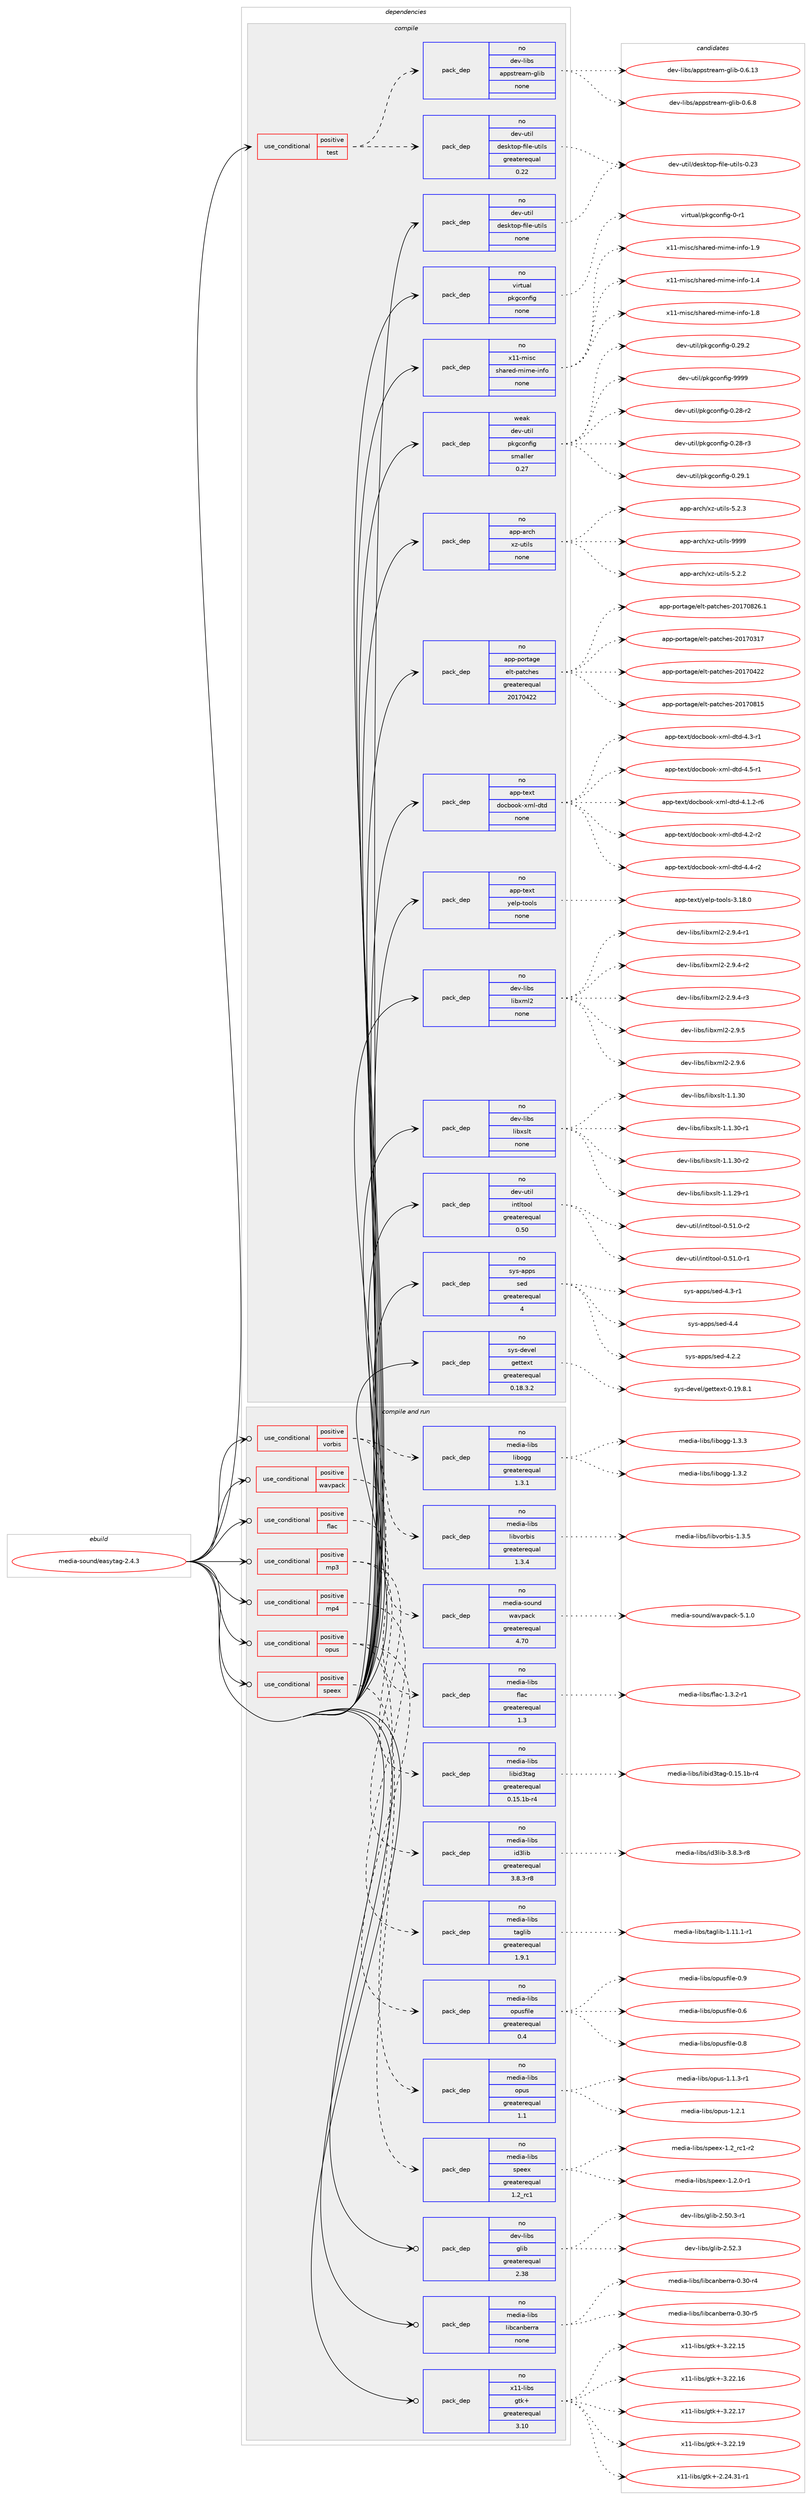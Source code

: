 digraph prolog {

# *************
# Graph options
# *************

newrank=true;
concentrate=true;
compound=true;
graph [rankdir=LR,fontname=Helvetica,fontsize=10,ranksep=1.5];#, ranksep=2.5, nodesep=0.2];
edge  [arrowhead=vee];
node  [fontname=Helvetica,fontsize=10];

# **********
# The ebuild
# **********

subgraph cluster_leftcol {
color=gray;
rank=same;
label=<<i>ebuild</i>>;
id [label="media-sound/easytag-2.4.3", color=red, width=4, href="../media-sound/easytag-2.4.3.svg"];
}

# ****************
# The dependencies
# ****************

subgraph cluster_midcol {
color=gray;
label=<<i>dependencies</i>>;
subgraph cluster_compile {
fillcolor="#eeeeee";
style=filled;
label=<<i>compile</i>>;
subgraph cond93277 {
dependency380369 [label=<<TABLE BORDER="0" CELLBORDER="1" CELLSPACING="0" CELLPADDING="4"><TR><TD ROWSPAN="3" CELLPADDING="10">use_conditional</TD></TR><TR><TD>positive</TD></TR><TR><TD>test</TD></TR></TABLE>>, shape=none, color=red];
subgraph pack280979 {
dependency380370 [label=<<TABLE BORDER="0" CELLBORDER="1" CELLSPACING="0" CELLPADDING="4" WIDTH="220"><TR><TD ROWSPAN="6" CELLPADDING="30">pack_dep</TD></TR><TR><TD WIDTH="110">no</TD></TR><TR><TD>dev-libs</TD></TR><TR><TD>appstream-glib</TD></TR><TR><TD>none</TD></TR><TR><TD></TD></TR></TABLE>>, shape=none, color=blue];
}
dependency380369:e -> dependency380370:w [weight=20,style="dashed",arrowhead="vee"];
subgraph pack280980 {
dependency380371 [label=<<TABLE BORDER="0" CELLBORDER="1" CELLSPACING="0" CELLPADDING="4" WIDTH="220"><TR><TD ROWSPAN="6" CELLPADDING="30">pack_dep</TD></TR><TR><TD WIDTH="110">no</TD></TR><TR><TD>dev-util</TD></TR><TR><TD>desktop-file-utils</TD></TR><TR><TD>greaterequal</TD></TR><TR><TD>0.22</TD></TR></TABLE>>, shape=none, color=blue];
}
dependency380369:e -> dependency380371:w [weight=20,style="dashed",arrowhead="vee"];
}
id:e -> dependency380369:w [weight=20,style="solid",arrowhead="vee"];
subgraph pack280981 {
dependency380372 [label=<<TABLE BORDER="0" CELLBORDER="1" CELLSPACING="0" CELLPADDING="4" WIDTH="220"><TR><TD ROWSPAN="6" CELLPADDING="30">pack_dep</TD></TR><TR><TD WIDTH="110">no</TD></TR><TR><TD>app-arch</TD></TR><TR><TD>xz-utils</TD></TR><TR><TD>none</TD></TR><TR><TD></TD></TR></TABLE>>, shape=none, color=blue];
}
id:e -> dependency380372:w [weight=20,style="solid",arrowhead="vee"];
subgraph pack280982 {
dependency380373 [label=<<TABLE BORDER="0" CELLBORDER="1" CELLSPACING="0" CELLPADDING="4" WIDTH="220"><TR><TD ROWSPAN="6" CELLPADDING="30">pack_dep</TD></TR><TR><TD WIDTH="110">no</TD></TR><TR><TD>app-portage</TD></TR><TR><TD>elt-patches</TD></TR><TR><TD>greaterequal</TD></TR><TR><TD>20170422</TD></TR></TABLE>>, shape=none, color=blue];
}
id:e -> dependency380373:w [weight=20,style="solid",arrowhead="vee"];
subgraph pack280983 {
dependency380374 [label=<<TABLE BORDER="0" CELLBORDER="1" CELLSPACING="0" CELLPADDING="4" WIDTH="220"><TR><TD ROWSPAN="6" CELLPADDING="30">pack_dep</TD></TR><TR><TD WIDTH="110">no</TD></TR><TR><TD>app-text</TD></TR><TR><TD>docbook-xml-dtd</TD></TR><TR><TD>none</TD></TR><TR><TD></TD></TR></TABLE>>, shape=none, color=blue];
}
id:e -> dependency380374:w [weight=20,style="solid",arrowhead="vee"];
subgraph pack280984 {
dependency380375 [label=<<TABLE BORDER="0" CELLBORDER="1" CELLSPACING="0" CELLPADDING="4" WIDTH="220"><TR><TD ROWSPAN="6" CELLPADDING="30">pack_dep</TD></TR><TR><TD WIDTH="110">no</TD></TR><TR><TD>app-text</TD></TR><TR><TD>yelp-tools</TD></TR><TR><TD>none</TD></TR><TR><TD></TD></TR></TABLE>>, shape=none, color=blue];
}
id:e -> dependency380375:w [weight=20,style="solid",arrowhead="vee"];
subgraph pack280985 {
dependency380376 [label=<<TABLE BORDER="0" CELLBORDER="1" CELLSPACING="0" CELLPADDING="4" WIDTH="220"><TR><TD ROWSPAN="6" CELLPADDING="30">pack_dep</TD></TR><TR><TD WIDTH="110">no</TD></TR><TR><TD>dev-libs</TD></TR><TR><TD>libxml2</TD></TR><TR><TD>none</TD></TR><TR><TD></TD></TR></TABLE>>, shape=none, color=blue];
}
id:e -> dependency380376:w [weight=20,style="solid",arrowhead="vee"];
subgraph pack280986 {
dependency380377 [label=<<TABLE BORDER="0" CELLBORDER="1" CELLSPACING="0" CELLPADDING="4" WIDTH="220"><TR><TD ROWSPAN="6" CELLPADDING="30">pack_dep</TD></TR><TR><TD WIDTH="110">no</TD></TR><TR><TD>dev-libs</TD></TR><TR><TD>libxslt</TD></TR><TR><TD>none</TD></TR><TR><TD></TD></TR></TABLE>>, shape=none, color=blue];
}
id:e -> dependency380377:w [weight=20,style="solid",arrowhead="vee"];
subgraph pack280987 {
dependency380378 [label=<<TABLE BORDER="0" CELLBORDER="1" CELLSPACING="0" CELLPADDING="4" WIDTH="220"><TR><TD ROWSPAN="6" CELLPADDING="30">pack_dep</TD></TR><TR><TD WIDTH="110">no</TD></TR><TR><TD>dev-util</TD></TR><TR><TD>desktop-file-utils</TD></TR><TR><TD>none</TD></TR><TR><TD></TD></TR></TABLE>>, shape=none, color=blue];
}
id:e -> dependency380378:w [weight=20,style="solid",arrowhead="vee"];
subgraph pack280988 {
dependency380379 [label=<<TABLE BORDER="0" CELLBORDER="1" CELLSPACING="0" CELLPADDING="4" WIDTH="220"><TR><TD ROWSPAN="6" CELLPADDING="30">pack_dep</TD></TR><TR><TD WIDTH="110">no</TD></TR><TR><TD>dev-util</TD></TR><TR><TD>intltool</TD></TR><TR><TD>greaterequal</TD></TR><TR><TD>0.50</TD></TR></TABLE>>, shape=none, color=blue];
}
id:e -> dependency380379:w [weight=20,style="solid",arrowhead="vee"];
subgraph pack280989 {
dependency380380 [label=<<TABLE BORDER="0" CELLBORDER="1" CELLSPACING="0" CELLPADDING="4" WIDTH="220"><TR><TD ROWSPAN="6" CELLPADDING="30">pack_dep</TD></TR><TR><TD WIDTH="110">no</TD></TR><TR><TD>sys-apps</TD></TR><TR><TD>sed</TD></TR><TR><TD>greaterequal</TD></TR><TR><TD>4</TD></TR></TABLE>>, shape=none, color=blue];
}
id:e -> dependency380380:w [weight=20,style="solid",arrowhead="vee"];
subgraph pack280990 {
dependency380381 [label=<<TABLE BORDER="0" CELLBORDER="1" CELLSPACING="0" CELLPADDING="4" WIDTH="220"><TR><TD ROWSPAN="6" CELLPADDING="30">pack_dep</TD></TR><TR><TD WIDTH="110">no</TD></TR><TR><TD>sys-devel</TD></TR><TR><TD>gettext</TD></TR><TR><TD>greaterequal</TD></TR><TR><TD>0.18.3.2</TD></TR></TABLE>>, shape=none, color=blue];
}
id:e -> dependency380381:w [weight=20,style="solid",arrowhead="vee"];
subgraph pack280991 {
dependency380382 [label=<<TABLE BORDER="0" CELLBORDER="1" CELLSPACING="0" CELLPADDING="4" WIDTH="220"><TR><TD ROWSPAN="6" CELLPADDING="30">pack_dep</TD></TR><TR><TD WIDTH="110">no</TD></TR><TR><TD>virtual</TD></TR><TR><TD>pkgconfig</TD></TR><TR><TD>none</TD></TR><TR><TD></TD></TR></TABLE>>, shape=none, color=blue];
}
id:e -> dependency380382:w [weight=20,style="solid",arrowhead="vee"];
subgraph pack280992 {
dependency380383 [label=<<TABLE BORDER="0" CELLBORDER="1" CELLSPACING="0" CELLPADDING="4" WIDTH="220"><TR><TD ROWSPAN="6" CELLPADDING="30">pack_dep</TD></TR><TR><TD WIDTH="110">no</TD></TR><TR><TD>x11-misc</TD></TR><TR><TD>shared-mime-info</TD></TR><TR><TD>none</TD></TR><TR><TD></TD></TR></TABLE>>, shape=none, color=blue];
}
id:e -> dependency380383:w [weight=20,style="solid",arrowhead="vee"];
subgraph pack280993 {
dependency380384 [label=<<TABLE BORDER="0" CELLBORDER="1" CELLSPACING="0" CELLPADDING="4" WIDTH="220"><TR><TD ROWSPAN="6" CELLPADDING="30">pack_dep</TD></TR><TR><TD WIDTH="110">weak</TD></TR><TR><TD>dev-util</TD></TR><TR><TD>pkgconfig</TD></TR><TR><TD>smaller</TD></TR><TR><TD>0.27</TD></TR></TABLE>>, shape=none, color=blue];
}
id:e -> dependency380384:w [weight=20,style="solid",arrowhead="vee"];
}
subgraph cluster_compileandrun {
fillcolor="#eeeeee";
style=filled;
label=<<i>compile and run</i>>;
subgraph cond93278 {
dependency380385 [label=<<TABLE BORDER="0" CELLBORDER="1" CELLSPACING="0" CELLPADDING="4"><TR><TD ROWSPAN="3" CELLPADDING="10">use_conditional</TD></TR><TR><TD>positive</TD></TR><TR><TD>flac</TD></TR></TABLE>>, shape=none, color=red];
subgraph pack280994 {
dependency380386 [label=<<TABLE BORDER="0" CELLBORDER="1" CELLSPACING="0" CELLPADDING="4" WIDTH="220"><TR><TD ROWSPAN="6" CELLPADDING="30">pack_dep</TD></TR><TR><TD WIDTH="110">no</TD></TR><TR><TD>media-libs</TD></TR><TR><TD>flac</TD></TR><TR><TD>greaterequal</TD></TR><TR><TD>1.3</TD></TR></TABLE>>, shape=none, color=blue];
}
dependency380385:e -> dependency380386:w [weight=20,style="dashed",arrowhead="vee"];
}
id:e -> dependency380385:w [weight=20,style="solid",arrowhead="odotvee"];
subgraph cond93279 {
dependency380387 [label=<<TABLE BORDER="0" CELLBORDER="1" CELLSPACING="0" CELLPADDING="4"><TR><TD ROWSPAN="3" CELLPADDING="10">use_conditional</TD></TR><TR><TD>positive</TD></TR><TR><TD>mp3</TD></TR></TABLE>>, shape=none, color=red];
subgraph pack280995 {
dependency380388 [label=<<TABLE BORDER="0" CELLBORDER="1" CELLSPACING="0" CELLPADDING="4" WIDTH="220"><TR><TD ROWSPAN="6" CELLPADDING="30">pack_dep</TD></TR><TR><TD WIDTH="110">no</TD></TR><TR><TD>media-libs</TD></TR><TR><TD>id3lib</TD></TR><TR><TD>greaterequal</TD></TR><TR><TD>3.8.3-r8</TD></TR></TABLE>>, shape=none, color=blue];
}
dependency380387:e -> dependency380388:w [weight=20,style="dashed",arrowhead="vee"];
subgraph pack280996 {
dependency380389 [label=<<TABLE BORDER="0" CELLBORDER="1" CELLSPACING="0" CELLPADDING="4" WIDTH="220"><TR><TD ROWSPAN="6" CELLPADDING="30">pack_dep</TD></TR><TR><TD WIDTH="110">no</TD></TR><TR><TD>media-libs</TD></TR><TR><TD>libid3tag</TD></TR><TR><TD>greaterequal</TD></TR><TR><TD>0.15.1b-r4</TD></TR></TABLE>>, shape=none, color=blue];
}
dependency380387:e -> dependency380389:w [weight=20,style="dashed",arrowhead="vee"];
}
id:e -> dependency380387:w [weight=20,style="solid",arrowhead="odotvee"];
subgraph cond93280 {
dependency380390 [label=<<TABLE BORDER="0" CELLBORDER="1" CELLSPACING="0" CELLPADDING="4"><TR><TD ROWSPAN="3" CELLPADDING="10">use_conditional</TD></TR><TR><TD>positive</TD></TR><TR><TD>mp4</TD></TR></TABLE>>, shape=none, color=red];
subgraph pack280997 {
dependency380391 [label=<<TABLE BORDER="0" CELLBORDER="1" CELLSPACING="0" CELLPADDING="4" WIDTH="220"><TR><TD ROWSPAN="6" CELLPADDING="30">pack_dep</TD></TR><TR><TD WIDTH="110">no</TD></TR><TR><TD>media-libs</TD></TR><TR><TD>taglib</TD></TR><TR><TD>greaterequal</TD></TR><TR><TD>1.9.1</TD></TR></TABLE>>, shape=none, color=blue];
}
dependency380390:e -> dependency380391:w [weight=20,style="dashed",arrowhead="vee"];
}
id:e -> dependency380390:w [weight=20,style="solid",arrowhead="odotvee"];
subgraph cond93281 {
dependency380392 [label=<<TABLE BORDER="0" CELLBORDER="1" CELLSPACING="0" CELLPADDING="4"><TR><TD ROWSPAN="3" CELLPADDING="10">use_conditional</TD></TR><TR><TD>positive</TD></TR><TR><TD>opus</TD></TR></TABLE>>, shape=none, color=red];
subgraph pack280998 {
dependency380393 [label=<<TABLE BORDER="0" CELLBORDER="1" CELLSPACING="0" CELLPADDING="4" WIDTH="220"><TR><TD ROWSPAN="6" CELLPADDING="30">pack_dep</TD></TR><TR><TD WIDTH="110">no</TD></TR><TR><TD>media-libs</TD></TR><TR><TD>opus</TD></TR><TR><TD>greaterequal</TD></TR><TR><TD>1.1</TD></TR></TABLE>>, shape=none, color=blue];
}
dependency380392:e -> dependency380393:w [weight=20,style="dashed",arrowhead="vee"];
subgraph pack280999 {
dependency380394 [label=<<TABLE BORDER="0" CELLBORDER="1" CELLSPACING="0" CELLPADDING="4" WIDTH="220"><TR><TD ROWSPAN="6" CELLPADDING="30">pack_dep</TD></TR><TR><TD WIDTH="110">no</TD></TR><TR><TD>media-libs</TD></TR><TR><TD>opusfile</TD></TR><TR><TD>greaterequal</TD></TR><TR><TD>0.4</TD></TR></TABLE>>, shape=none, color=blue];
}
dependency380392:e -> dependency380394:w [weight=20,style="dashed",arrowhead="vee"];
}
id:e -> dependency380392:w [weight=20,style="solid",arrowhead="odotvee"];
subgraph cond93282 {
dependency380395 [label=<<TABLE BORDER="0" CELLBORDER="1" CELLSPACING="0" CELLPADDING="4"><TR><TD ROWSPAN="3" CELLPADDING="10">use_conditional</TD></TR><TR><TD>positive</TD></TR><TR><TD>speex</TD></TR></TABLE>>, shape=none, color=red];
subgraph pack281000 {
dependency380396 [label=<<TABLE BORDER="0" CELLBORDER="1" CELLSPACING="0" CELLPADDING="4" WIDTH="220"><TR><TD ROWSPAN="6" CELLPADDING="30">pack_dep</TD></TR><TR><TD WIDTH="110">no</TD></TR><TR><TD>media-libs</TD></TR><TR><TD>speex</TD></TR><TR><TD>greaterequal</TD></TR><TR><TD>1.2_rc1</TD></TR></TABLE>>, shape=none, color=blue];
}
dependency380395:e -> dependency380396:w [weight=20,style="dashed",arrowhead="vee"];
}
id:e -> dependency380395:w [weight=20,style="solid",arrowhead="odotvee"];
subgraph cond93283 {
dependency380397 [label=<<TABLE BORDER="0" CELLBORDER="1" CELLSPACING="0" CELLPADDING="4"><TR><TD ROWSPAN="3" CELLPADDING="10">use_conditional</TD></TR><TR><TD>positive</TD></TR><TR><TD>vorbis</TD></TR></TABLE>>, shape=none, color=red];
subgraph pack281001 {
dependency380398 [label=<<TABLE BORDER="0" CELLBORDER="1" CELLSPACING="0" CELLPADDING="4" WIDTH="220"><TR><TD ROWSPAN="6" CELLPADDING="30">pack_dep</TD></TR><TR><TD WIDTH="110">no</TD></TR><TR><TD>media-libs</TD></TR><TR><TD>libogg</TD></TR><TR><TD>greaterequal</TD></TR><TR><TD>1.3.1</TD></TR></TABLE>>, shape=none, color=blue];
}
dependency380397:e -> dependency380398:w [weight=20,style="dashed",arrowhead="vee"];
subgraph pack281002 {
dependency380399 [label=<<TABLE BORDER="0" CELLBORDER="1" CELLSPACING="0" CELLPADDING="4" WIDTH="220"><TR><TD ROWSPAN="6" CELLPADDING="30">pack_dep</TD></TR><TR><TD WIDTH="110">no</TD></TR><TR><TD>media-libs</TD></TR><TR><TD>libvorbis</TD></TR><TR><TD>greaterequal</TD></TR><TR><TD>1.3.4</TD></TR></TABLE>>, shape=none, color=blue];
}
dependency380397:e -> dependency380399:w [weight=20,style="dashed",arrowhead="vee"];
}
id:e -> dependency380397:w [weight=20,style="solid",arrowhead="odotvee"];
subgraph cond93284 {
dependency380400 [label=<<TABLE BORDER="0" CELLBORDER="1" CELLSPACING="0" CELLPADDING="4"><TR><TD ROWSPAN="3" CELLPADDING="10">use_conditional</TD></TR><TR><TD>positive</TD></TR><TR><TD>wavpack</TD></TR></TABLE>>, shape=none, color=red];
subgraph pack281003 {
dependency380401 [label=<<TABLE BORDER="0" CELLBORDER="1" CELLSPACING="0" CELLPADDING="4" WIDTH="220"><TR><TD ROWSPAN="6" CELLPADDING="30">pack_dep</TD></TR><TR><TD WIDTH="110">no</TD></TR><TR><TD>media-sound</TD></TR><TR><TD>wavpack</TD></TR><TR><TD>greaterequal</TD></TR><TR><TD>4.70</TD></TR></TABLE>>, shape=none, color=blue];
}
dependency380400:e -> dependency380401:w [weight=20,style="dashed",arrowhead="vee"];
}
id:e -> dependency380400:w [weight=20,style="solid",arrowhead="odotvee"];
subgraph pack281004 {
dependency380402 [label=<<TABLE BORDER="0" CELLBORDER="1" CELLSPACING="0" CELLPADDING="4" WIDTH="220"><TR><TD ROWSPAN="6" CELLPADDING="30">pack_dep</TD></TR><TR><TD WIDTH="110">no</TD></TR><TR><TD>dev-libs</TD></TR><TR><TD>glib</TD></TR><TR><TD>greaterequal</TD></TR><TR><TD>2.38</TD></TR></TABLE>>, shape=none, color=blue];
}
id:e -> dependency380402:w [weight=20,style="solid",arrowhead="odotvee"];
subgraph pack281005 {
dependency380403 [label=<<TABLE BORDER="0" CELLBORDER="1" CELLSPACING="0" CELLPADDING="4" WIDTH="220"><TR><TD ROWSPAN="6" CELLPADDING="30">pack_dep</TD></TR><TR><TD WIDTH="110">no</TD></TR><TR><TD>media-libs</TD></TR><TR><TD>libcanberra</TD></TR><TR><TD>none</TD></TR><TR><TD></TD></TR></TABLE>>, shape=none, color=blue];
}
id:e -> dependency380403:w [weight=20,style="solid",arrowhead="odotvee"];
subgraph pack281006 {
dependency380404 [label=<<TABLE BORDER="0" CELLBORDER="1" CELLSPACING="0" CELLPADDING="4" WIDTH="220"><TR><TD ROWSPAN="6" CELLPADDING="30">pack_dep</TD></TR><TR><TD WIDTH="110">no</TD></TR><TR><TD>x11-libs</TD></TR><TR><TD>gtk+</TD></TR><TR><TD>greaterequal</TD></TR><TR><TD>3.10</TD></TR></TABLE>>, shape=none, color=blue];
}
id:e -> dependency380404:w [weight=20,style="solid",arrowhead="odotvee"];
}
subgraph cluster_run {
fillcolor="#eeeeee";
style=filled;
label=<<i>run</i>>;
}
}

# **************
# The candidates
# **************

subgraph cluster_choices {
rank=same;
color=gray;
label=<<i>candidates</i>>;

subgraph choice280979 {
color=black;
nodesep=1;
choice1001011184510810598115479711211211511611410197109451031081059845484654464951 [label="dev-libs/appstream-glib-0.6.13", color=red, width=4,href="../dev-libs/appstream-glib-0.6.13.svg"];
choice10010111845108105981154797112112115116114101971094510310810598454846544656 [label="dev-libs/appstream-glib-0.6.8", color=red, width=4,href="../dev-libs/appstream-glib-0.6.8.svg"];
dependency380370:e -> choice1001011184510810598115479711211211511611410197109451031081059845484654464951:w [style=dotted,weight="100"];
dependency380370:e -> choice10010111845108105981154797112112115116114101971094510310810598454846544656:w [style=dotted,weight="100"];
}
subgraph choice280980 {
color=black;
nodesep=1;
choice100101118451171161051084710010111510711611111245102105108101451171161051081154548465051 [label="dev-util/desktop-file-utils-0.23", color=red, width=4,href="../dev-util/desktop-file-utils-0.23.svg"];
dependency380371:e -> choice100101118451171161051084710010111510711611111245102105108101451171161051081154548465051:w [style=dotted,weight="100"];
}
subgraph choice280981 {
color=black;
nodesep=1;
choice971121124597114991044712012245117116105108115455346504650 [label="app-arch/xz-utils-5.2.2", color=red, width=4,href="../app-arch/xz-utils-5.2.2.svg"];
choice971121124597114991044712012245117116105108115455346504651 [label="app-arch/xz-utils-5.2.3", color=red, width=4,href="../app-arch/xz-utils-5.2.3.svg"];
choice9711211245971149910447120122451171161051081154557575757 [label="app-arch/xz-utils-9999", color=red, width=4,href="../app-arch/xz-utils-9999.svg"];
dependency380372:e -> choice971121124597114991044712012245117116105108115455346504650:w [style=dotted,weight="100"];
dependency380372:e -> choice971121124597114991044712012245117116105108115455346504651:w [style=dotted,weight="100"];
dependency380372:e -> choice9711211245971149910447120122451171161051081154557575757:w [style=dotted,weight="100"];
}
subgraph choice280982 {
color=black;
nodesep=1;
choice97112112451121111141169710310147101108116451129711699104101115455048495548514955 [label="app-portage/elt-patches-20170317", color=red, width=4,href="../app-portage/elt-patches-20170317.svg"];
choice97112112451121111141169710310147101108116451129711699104101115455048495548525050 [label="app-portage/elt-patches-20170422", color=red, width=4,href="../app-portage/elt-patches-20170422.svg"];
choice97112112451121111141169710310147101108116451129711699104101115455048495548564953 [label="app-portage/elt-patches-20170815", color=red, width=4,href="../app-portage/elt-patches-20170815.svg"];
choice971121124511211111411697103101471011081164511297116991041011154550484955485650544649 [label="app-portage/elt-patches-20170826.1", color=red, width=4,href="../app-portage/elt-patches-20170826.1.svg"];
dependency380373:e -> choice97112112451121111141169710310147101108116451129711699104101115455048495548514955:w [style=dotted,weight="100"];
dependency380373:e -> choice97112112451121111141169710310147101108116451129711699104101115455048495548525050:w [style=dotted,weight="100"];
dependency380373:e -> choice97112112451121111141169710310147101108116451129711699104101115455048495548564953:w [style=dotted,weight="100"];
dependency380373:e -> choice971121124511211111411697103101471011081164511297116991041011154550484955485650544649:w [style=dotted,weight="100"];
}
subgraph choice280983 {
color=black;
nodesep=1;
choice971121124511610112011647100111999811111110745120109108451001161004552464946504511454 [label="app-text/docbook-xml-dtd-4.1.2-r6", color=red, width=4,href="../app-text/docbook-xml-dtd-4.1.2-r6.svg"];
choice97112112451161011201164710011199981111111074512010910845100116100455246504511450 [label="app-text/docbook-xml-dtd-4.2-r2", color=red, width=4,href="../app-text/docbook-xml-dtd-4.2-r2.svg"];
choice97112112451161011201164710011199981111111074512010910845100116100455246514511449 [label="app-text/docbook-xml-dtd-4.3-r1", color=red, width=4,href="../app-text/docbook-xml-dtd-4.3-r1.svg"];
choice97112112451161011201164710011199981111111074512010910845100116100455246524511450 [label="app-text/docbook-xml-dtd-4.4-r2", color=red, width=4,href="../app-text/docbook-xml-dtd-4.4-r2.svg"];
choice97112112451161011201164710011199981111111074512010910845100116100455246534511449 [label="app-text/docbook-xml-dtd-4.5-r1", color=red, width=4,href="../app-text/docbook-xml-dtd-4.5-r1.svg"];
dependency380374:e -> choice971121124511610112011647100111999811111110745120109108451001161004552464946504511454:w [style=dotted,weight="100"];
dependency380374:e -> choice97112112451161011201164710011199981111111074512010910845100116100455246504511450:w [style=dotted,weight="100"];
dependency380374:e -> choice97112112451161011201164710011199981111111074512010910845100116100455246514511449:w [style=dotted,weight="100"];
dependency380374:e -> choice97112112451161011201164710011199981111111074512010910845100116100455246524511450:w [style=dotted,weight="100"];
dependency380374:e -> choice97112112451161011201164710011199981111111074512010910845100116100455246534511449:w [style=dotted,weight="100"];
}
subgraph choice280984 {
color=black;
nodesep=1;
choice9711211245116101120116471211011081124511611111110811545514649564648 [label="app-text/yelp-tools-3.18.0", color=red, width=4,href="../app-text/yelp-tools-3.18.0.svg"];
dependency380375:e -> choice9711211245116101120116471211011081124511611111110811545514649564648:w [style=dotted,weight="100"];
}
subgraph choice280985 {
color=black;
nodesep=1;
choice10010111845108105981154710810598120109108504550465746524511449 [label="dev-libs/libxml2-2.9.4-r1", color=red, width=4,href="../dev-libs/libxml2-2.9.4-r1.svg"];
choice10010111845108105981154710810598120109108504550465746524511450 [label="dev-libs/libxml2-2.9.4-r2", color=red, width=4,href="../dev-libs/libxml2-2.9.4-r2.svg"];
choice10010111845108105981154710810598120109108504550465746524511451 [label="dev-libs/libxml2-2.9.4-r3", color=red, width=4,href="../dev-libs/libxml2-2.9.4-r3.svg"];
choice1001011184510810598115471081059812010910850455046574653 [label="dev-libs/libxml2-2.9.5", color=red, width=4,href="../dev-libs/libxml2-2.9.5.svg"];
choice1001011184510810598115471081059812010910850455046574654 [label="dev-libs/libxml2-2.9.6", color=red, width=4,href="../dev-libs/libxml2-2.9.6.svg"];
dependency380376:e -> choice10010111845108105981154710810598120109108504550465746524511449:w [style=dotted,weight="100"];
dependency380376:e -> choice10010111845108105981154710810598120109108504550465746524511450:w [style=dotted,weight="100"];
dependency380376:e -> choice10010111845108105981154710810598120109108504550465746524511451:w [style=dotted,weight="100"];
dependency380376:e -> choice1001011184510810598115471081059812010910850455046574653:w [style=dotted,weight="100"];
dependency380376:e -> choice1001011184510810598115471081059812010910850455046574654:w [style=dotted,weight="100"];
}
subgraph choice280986 {
color=black;
nodesep=1;
choice10010111845108105981154710810598120115108116454946494650574511449 [label="dev-libs/libxslt-1.1.29-r1", color=red, width=4,href="../dev-libs/libxslt-1.1.29-r1.svg"];
choice1001011184510810598115471081059812011510811645494649465148 [label="dev-libs/libxslt-1.1.30", color=red, width=4,href="../dev-libs/libxslt-1.1.30.svg"];
choice10010111845108105981154710810598120115108116454946494651484511449 [label="dev-libs/libxslt-1.1.30-r1", color=red, width=4,href="../dev-libs/libxslt-1.1.30-r1.svg"];
choice10010111845108105981154710810598120115108116454946494651484511450 [label="dev-libs/libxslt-1.1.30-r2", color=red, width=4,href="../dev-libs/libxslt-1.1.30-r2.svg"];
dependency380377:e -> choice10010111845108105981154710810598120115108116454946494650574511449:w [style=dotted,weight="100"];
dependency380377:e -> choice1001011184510810598115471081059812011510811645494649465148:w [style=dotted,weight="100"];
dependency380377:e -> choice10010111845108105981154710810598120115108116454946494651484511449:w [style=dotted,weight="100"];
dependency380377:e -> choice10010111845108105981154710810598120115108116454946494651484511450:w [style=dotted,weight="100"];
}
subgraph choice280987 {
color=black;
nodesep=1;
choice100101118451171161051084710010111510711611111245102105108101451171161051081154548465051 [label="dev-util/desktop-file-utils-0.23", color=red, width=4,href="../dev-util/desktop-file-utils-0.23.svg"];
dependency380378:e -> choice100101118451171161051084710010111510711611111245102105108101451171161051081154548465051:w [style=dotted,weight="100"];
}
subgraph choice280988 {
color=black;
nodesep=1;
choice1001011184511711610510847105110116108116111111108454846534946484511449 [label="dev-util/intltool-0.51.0-r1", color=red, width=4,href="../dev-util/intltool-0.51.0-r1.svg"];
choice1001011184511711610510847105110116108116111111108454846534946484511450 [label="dev-util/intltool-0.51.0-r2", color=red, width=4,href="../dev-util/intltool-0.51.0-r2.svg"];
dependency380379:e -> choice1001011184511711610510847105110116108116111111108454846534946484511449:w [style=dotted,weight="100"];
dependency380379:e -> choice1001011184511711610510847105110116108116111111108454846534946484511450:w [style=dotted,weight="100"];
}
subgraph choice280989 {
color=black;
nodesep=1;
choice115121115459711211211547115101100455246504650 [label="sys-apps/sed-4.2.2", color=red, width=4,href="../sys-apps/sed-4.2.2.svg"];
choice115121115459711211211547115101100455246514511449 [label="sys-apps/sed-4.3-r1", color=red, width=4,href="../sys-apps/sed-4.3-r1.svg"];
choice11512111545971121121154711510110045524652 [label="sys-apps/sed-4.4", color=red, width=4,href="../sys-apps/sed-4.4.svg"];
dependency380380:e -> choice115121115459711211211547115101100455246504650:w [style=dotted,weight="100"];
dependency380380:e -> choice115121115459711211211547115101100455246514511449:w [style=dotted,weight="100"];
dependency380380:e -> choice11512111545971121121154711510110045524652:w [style=dotted,weight="100"];
}
subgraph choice280990 {
color=black;
nodesep=1;
choice1151211154510010111810110847103101116116101120116454846495746564649 [label="sys-devel/gettext-0.19.8.1", color=red, width=4,href="../sys-devel/gettext-0.19.8.1.svg"];
dependency380381:e -> choice1151211154510010111810110847103101116116101120116454846495746564649:w [style=dotted,weight="100"];
}
subgraph choice280991 {
color=black;
nodesep=1;
choice11810511411611797108471121071039911111010210510345484511449 [label="virtual/pkgconfig-0-r1", color=red, width=4,href="../virtual/pkgconfig-0-r1.svg"];
dependency380382:e -> choice11810511411611797108471121071039911111010210510345484511449:w [style=dotted,weight="100"];
}
subgraph choice280992 {
color=black;
nodesep=1;
choice120494945109105115994711510497114101100451091051091014510511010211145494652 [label="x11-misc/shared-mime-info-1.4", color=red, width=4,href="../x11-misc/shared-mime-info-1.4.svg"];
choice120494945109105115994711510497114101100451091051091014510511010211145494656 [label="x11-misc/shared-mime-info-1.8", color=red, width=4,href="../x11-misc/shared-mime-info-1.8.svg"];
choice120494945109105115994711510497114101100451091051091014510511010211145494657 [label="x11-misc/shared-mime-info-1.9", color=red, width=4,href="../x11-misc/shared-mime-info-1.9.svg"];
dependency380383:e -> choice120494945109105115994711510497114101100451091051091014510511010211145494652:w [style=dotted,weight="100"];
dependency380383:e -> choice120494945109105115994711510497114101100451091051091014510511010211145494656:w [style=dotted,weight="100"];
dependency380383:e -> choice120494945109105115994711510497114101100451091051091014510511010211145494657:w [style=dotted,weight="100"];
}
subgraph choice280993 {
color=black;
nodesep=1;
choice10010111845117116105108471121071039911111010210510345484650564511450 [label="dev-util/pkgconfig-0.28-r2", color=red, width=4,href="../dev-util/pkgconfig-0.28-r2.svg"];
choice10010111845117116105108471121071039911111010210510345484650564511451 [label="dev-util/pkgconfig-0.28-r3", color=red, width=4,href="../dev-util/pkgconfig-0.28-r3.svg"];
choice10010111845117116105108471121071039911111010210510345484650574649 [label="dev-util/pkgconfig-0.29.1", color=red, width=4,href="../dev-util/pkgconfig-0.29.1.svg"];
choice10010111845117116105108471121071039911111010210510345484650574650 [label="dev-util/pkgconfig-0.29.2", color=red, width=4,href="../dev-util/pkgconfig-0.29.2.svg"];
choice1001011184511711610510847112107103991111101021051034557575757 [label="dev-util/pkgconfig-9999", color=red, width=4,href="../dev-util/pkgconfig-9999.svg"];
dependency380384:e -> choice10010111845117116105108471121071039911111010210510345484650564511450:w [style=dotted,weight="100"];
dependency380384:e -> choice10010111845117116105108471121071039911111010210510345484650564511451:w [style=dotted,weight="100"];
dependency380384:e -> choice10010111845117116105108471121071039911111010210510345484650574649:w [style=dotted,weight="100"];
dependency380384:e -> choice10010111845117116105108471121071039911111010210510345484650574650:w [style=dotted,weight="100"];
dependency380384:e -> choice1001011184511711610510847112107103991111101021051034557575757:w [style=dotted,weight="100"];
}
subgraph choice280994 {
color=black;
nodesep=1;
choice1091011001059745108105981154710210897994549465146504511449 [label="media-libs/flac-1.3.2-r1", color=red, width=4,href="../media-libs/flac-1.3.2-r1.svg"];
dependency380386:e -> choice1091011001059745108105981154710210897994549465146504511449:w [style=dotted,weight="100"];
}
subgraph choice280995 {
color=black;
nodesep=1;
choice1091011001059745108105981154710510051108105984551465646514511456 [label="media-libs/id3lib-3.8.3-r8", color=red, width=4,href="../media-libs/id3lib-3.8.3-r8.svg"];
dependency380388:e -> choice1091011001059745108105981154710510051108105984551465646514511456:w [style=dotted,weight="100"];
}
subgraph choice280996 {
color=black;
nodesep=1;
choice1091011001059745108105981154710810598105100511169710345484649534649984511452 [label="media-libs/libid3tag-0.15.1b-r4", color=red, width=4,href="../media-libs/libid3tag-0.15.1b-r4.svg"];
dependency380389:e -> choice1091011001059745108105981154710810598105100511169710345484649534649984511452:w [style=dotted,weight="100"];
}
subgraph choice280997 {
color=black;
nodesep=1;
choice109101100105974510810598115471169710310810598454946494946494511449 [label="media-libs/taglib-1.11.1-r1", color=red, width=4,href="../media-libs/taglib-1.11.1-r1.svg"];
dependency380391:e -> choice109101100105974510810598115471169710310810598454946494946494511449:w [style=dotted,weight="100"];
}
subgraph choice280998 {
color=black;
nodesep=1;
choice109101100105974510810598115471111121171154549464946514511449 [label="media-libs/opus-1.1.3-r1", color=red, width=4,href="../media-libs/opus-1.1.3-r1.svg"];
choice10910110010597451081059811547111112117115454946504649 [label="media-libs/opus-1.2.1", color=red, width=4,href="../media-libs/opus-1.2.1.svg"];
dependency380393:e -> choice109101100105974510810598115471111121171154549464946514511449:w [style=dotted,weight="100"];
dependency380393:e -> choice10910110010597451081059811547111112117115454946504649:w [style=dotted,weight="100"];
}
subgraph choice280999 {
color=black;
nodesep=1;
choice1091011001059745108105981154711111211711510210510810145484654 [label="media-libs/opusfile-0.6", color=red, width=4,href="../media-libs/opusfile-0.6.svg"];
choice1091011001059745108105981154711111211711510210510810145484656 [label="media-libs/opusfile-0.8", color=red, width=4,href="../media-libs/opusfile-0.8.svg"];
choice1091011001059745108105981154711111211711510210510810145484657 [label="media-libs/opusfile-0.9", color=red, width=4,href="../media-libs/opusfile-0.9.svg"];
dependency380394:e -> choice1091011001059745108105981154711111211711510210510810145484654:w [style=dotted,weight="100"];
dependency380394:e -> choice1091011001059745108105981154711111211711510210510810145484656:w [style=dotted,weight="100"];
dependency380394:e -> choice1091011001059745108105981154711111211711510210510810145484657:w [style=dotted,weight="100"];
}
subgraph choice281000 {
color=black;
nodesep=1;
choice109101100105974510810598115471151121011011204549465046484511449 [label="media-libs/speex-1.2.0-r1", color=red, width=4,href="../media-libs/speex-1.2.0-r1.svg"];
choice10910110010597451081059811547115112101101120454946509511499494511450 [label="media-libs/speex-1.2_rc1-r2", color=red, width=4,href="../media-libs/speex-1.2_rc1-r2.svg"];
dependency380396:e -> choice109101100105974510810598115471151121011011204549465046484511449:w [style=dotted,weight="100"];
dependency380396:e -> choice10910110010597451081059811547115112101101120454946509511499494511450:w [style=dotted,weight="100"];
}
subgraph choice281001 {
color=black;
nodesep=1;
choice1091011001059745108105981154710810598111103103454946514650 [label="media-libs/libogg-1.3.2", color=red, width=4,href="../media-libs/libogg-1.3.2.svg"];
choice1091011001059745108105981154710810598111103103454946514651 [label="media-libs/libogg-1.3.3", color=red, width=4,href="../media-libs/libogg-1.3.3.svg"];
dependency380398:e -> choice1091011001059745108105981154710810598111103103454946514650:w [style=dotted,weight="100"];
dependency380398:e -> choice1091011001059745108105981154710810598111103103454946514651:w [style=dotted,weight="100"];
}
subgraph choice281002 {
color=black;
nodesep=1;
choice109101100105974510810598115471081059811811111498105115454946514653 [label="media-libs/libvorbis-1.3.5", color=red, width=4,href="../media-libs/libvorbis-1.3.5.svg"];
dependency380399:e -> choice109101100105974510810598115471081059811811111498105115454946514653:w [style=dotted,weight="100"];
}
subgraph choice281003 {
color=black;
nodesep=1;
choice109101100105974511511111711010047119971181129799107455346494648 [label="media-sound/wavpack-5.1.0", color=red, width=4,href="../media-sound/wavpack-5.1.0.svg"];
dependency380401:e -> choice109101100105974511511111711010047119971181129799107455346494648:w [style=dotted,weight="100"];
}
subgraph choice281004 {
color=black;
nodesep=1;
choice10010111845108105981154710310810598455046534846514511449 [label="dev-libs/glib-2.50.3-r1", color=red, width=4,href="../dev-libs/glib-2.50.3-r1.svg"];
choice1001011184510810598115471031081059845504653504651 [label="dev-libs/glib-2.52.3", color=red, width=4,href="../dev-libs/glib-2.52.3.svg"];
dependency380402:e -> choice10010111845108105981154710310810598455046534846514511449:w [style=dotted,weight="100"];
dependency380402:e -> choice1001011184510810598115471031081059845504653504651:w [style=dotted,weight="100"];
}
subgraph choice281005 {
color=black;
nodesep=1;
choice10910110010597451081059811547108105989997110981011141149745484651484511452 [label="media-libs/libcanberra-0.30-r4", color=red, width=4,href="../media-libs/libcanberra-0.30-r4.svg"];
choice10910110010597451081059811547108105989997110981011141149745484651484511453 [label="media-libs/libcanberra-0.30-r5", color=red, width=4,href="../media-libs/libcanberra-0.30-r5.svg"];
dependency380403:e -> choice10910110010597451081059811547108105989997110981011141149745484651484511452:w [style=dotted,weight="100"];
dependency380403:e -> choice10910110010597451081059811547108105989997110981011141149745484651484511453:w [style=dotted,weight="100"];
}
subgraph choice281006 {
color=black;
nodesep=1;
choice12049494510810598115471031161074345504650524651494511449 [label="x11-libs/gtk+-2.24.31-r1", color=red, width=4,href="../x11-libs/gtk+-2.24.31-r1.svg"];
choice1204949451081059811547103116107434551465050464953 [label="x11-libs/gtk+-3.22.15", color=red, width=4,href="../x11-libs/gtk+-3.22.15.svg"];
choice1204949451081059811547103116107434551465050464954 [label="x11-libs/gtk+-3.22.16", color=red, width=4,href="../x11-libs/gtk+-3.22.16.svg"];
choice1204949451081059811547103116107434551465050464955 [label="x11-libs/gtk+-3.22.17", color=red, width=4,href="../x11-libs/gtk+-3.22.17.svg"];
choice1204949451081059811547103116107434551465050464957 [label="x11-libs/gtk+-3.22.19", color=red, width=4,href="../x11-libs/gtk+-3.22.19.svg"];
dependency380404:e -> choice12049494510810598115471031161074345504650524651494511449:w [style=dotted,weight="100"];
dependency380404:e -> choice1204949451081059811547103116107434551465050464953:w [style=dotted,weight="100"];
dependency380404:e -> choice1204949451081059811547103116107434551465050464954:w [style=dotted,weight="100"];
dependency380404:e -> choice1204949451081059811547103116107434551465050464955:w [style=dotted,weight="100"];
dependency380404:e -> choice1204949451081059811547103116107434551465050464957:w [style=dotted,weight="100"];
}
}

}
